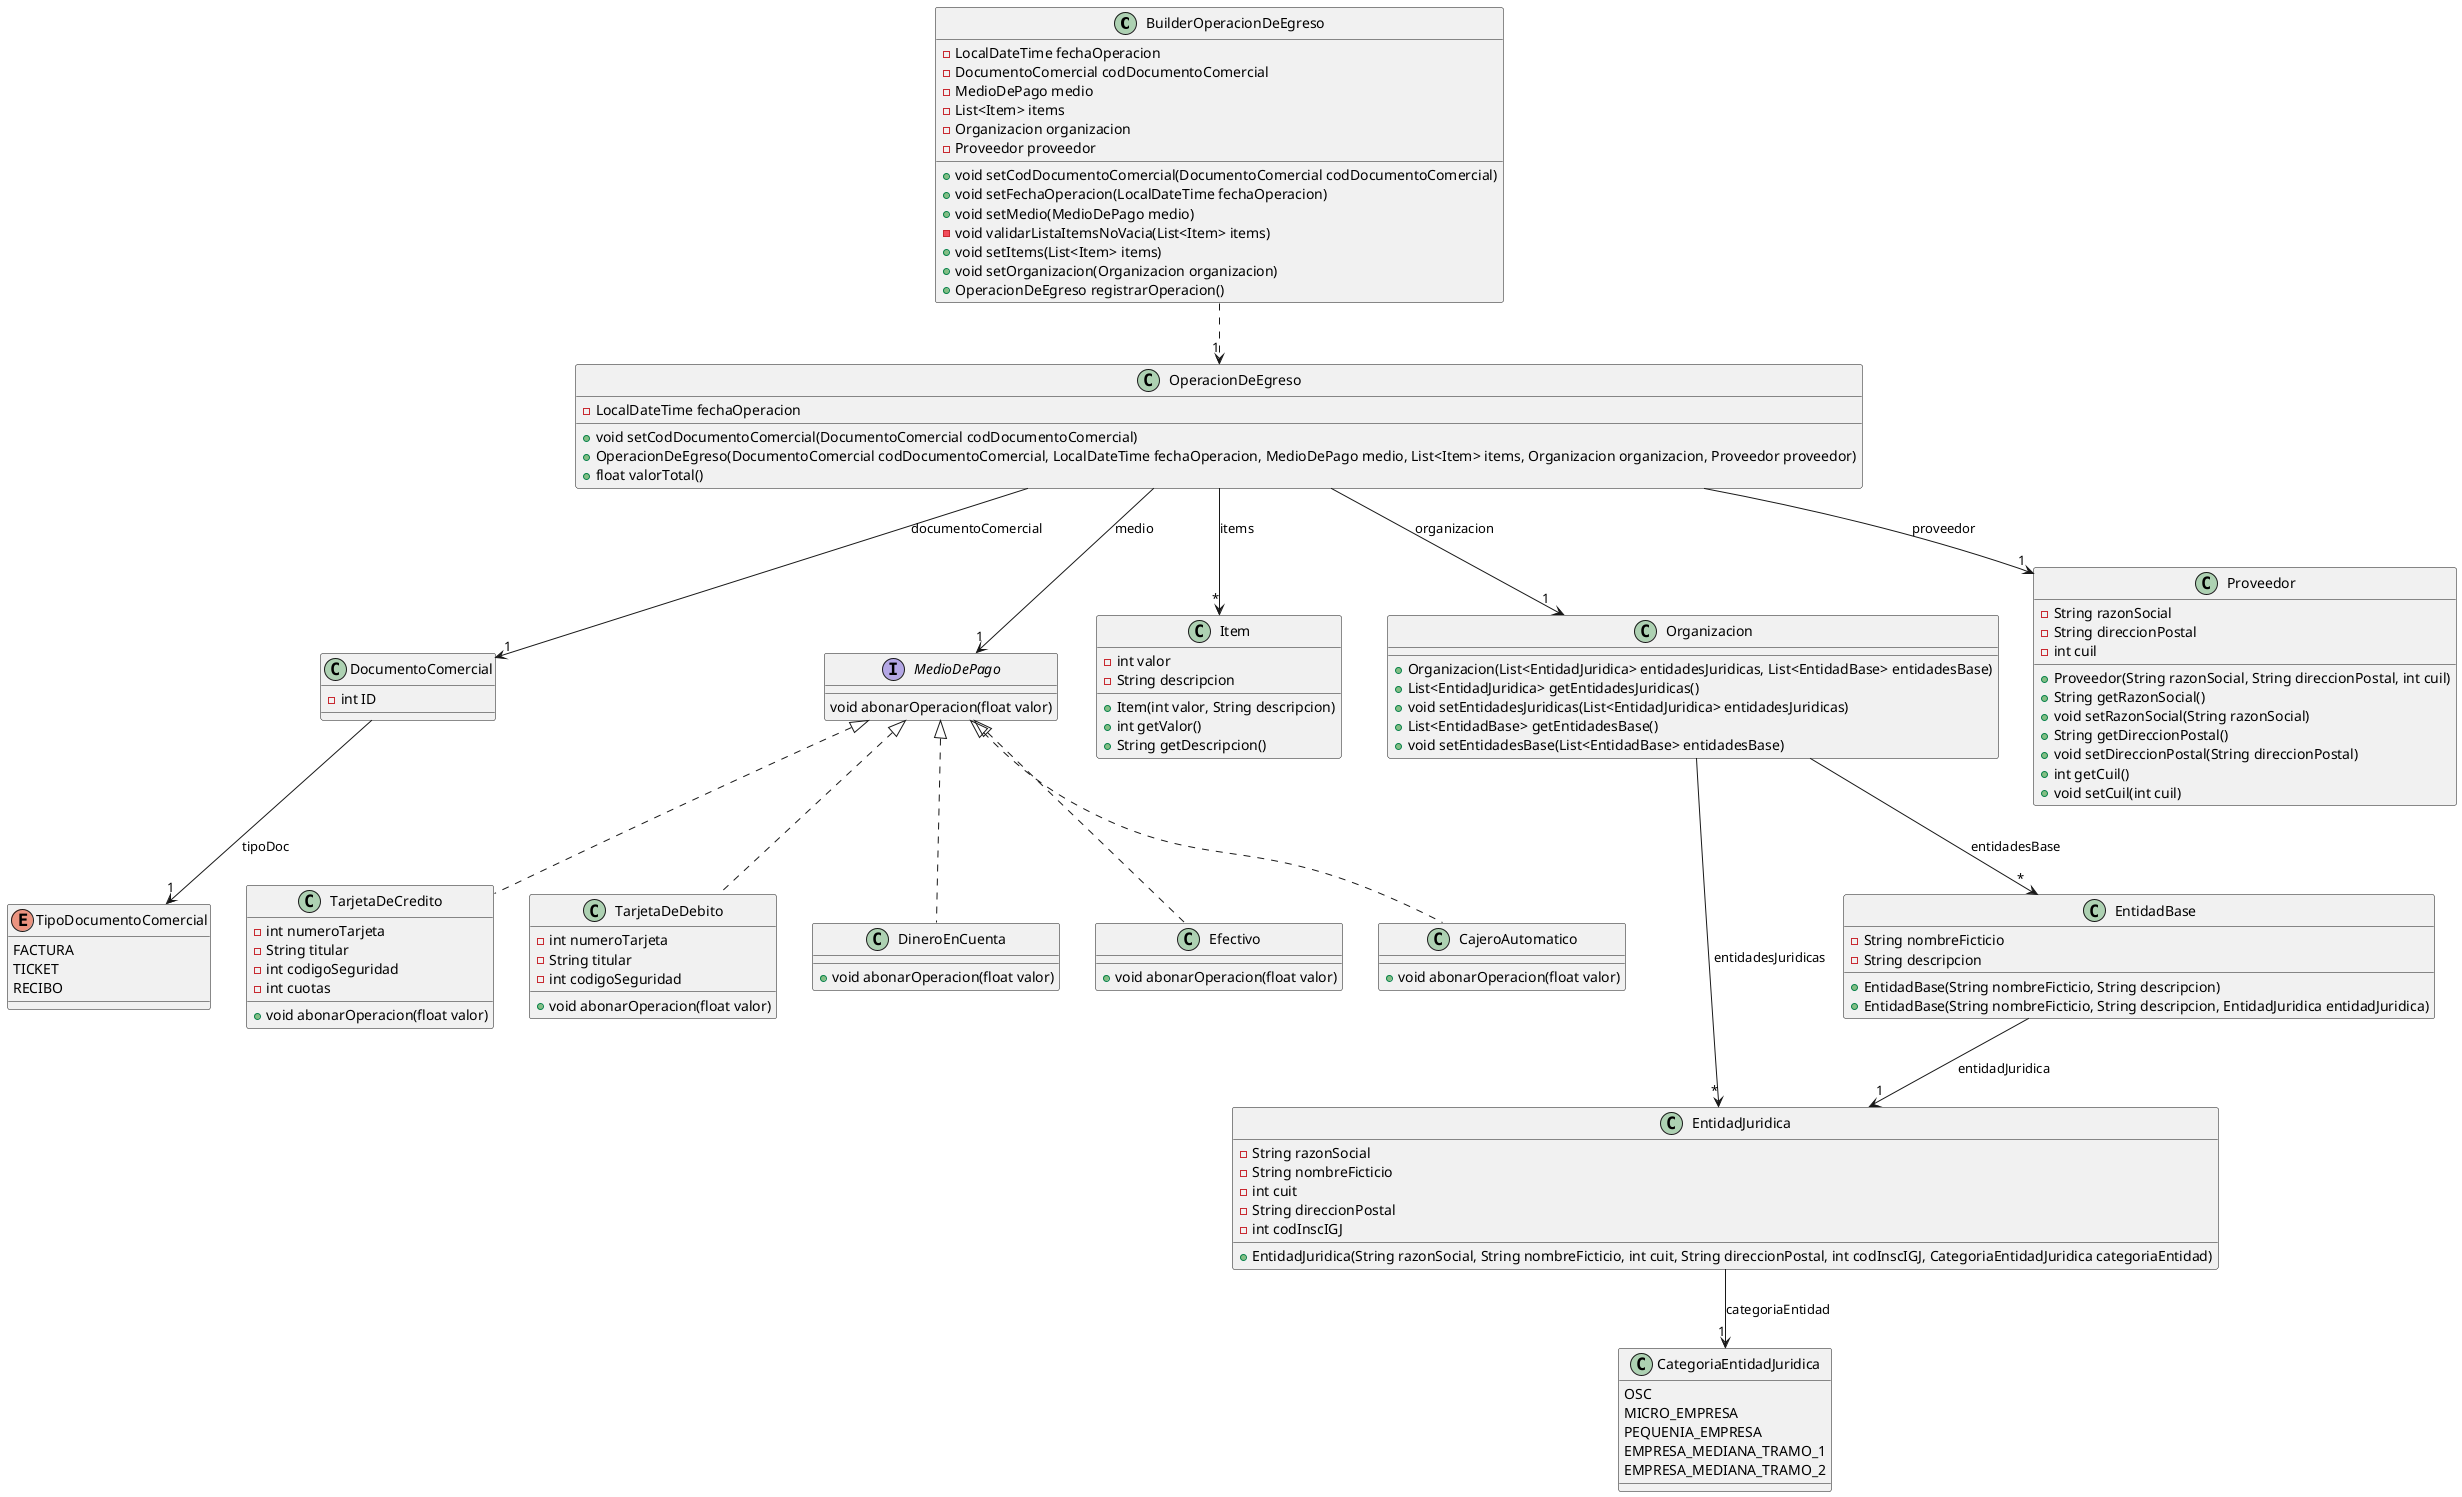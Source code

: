 @startuml
class BuilderOperacionDeEgreso [[java:model.BuilderOperacionDeEgreso]] {
	-LocalDateTime fechaOperacion
    -DocumentoComercial codDocumentoComercial
    -MedioDePago medio
    -List<Item> items
    -Organizacion organizacion
    -Proveedor proveedor
	+void setCodDocumentoComercial(DocumentoComercial codDocumentoComercial)
	+void setFechaOperacion(LocalDateTime fechaOperacion)
	+void setMedio(MedioDePago medio)
	-void validarListaItemsNoVacia(List<Item> items)
	+void setItems(List<Item> items)
	+void setOrganizacion(Organizacion organizacion)
	+OperacionDeEgreso registrarOperacion()
}

BuilderOperacionDeEgreso ..> "1" OperacionDeEgreso

class DocumentoComercial [[java:model.DocumentoComercial]] {
}

class MedioDePago [[java:model.MedioDePago]] {
}

class Item [[java:model.Item]] {
}

class Organizacion [[java:model.Organizacion]] {
}

class Proveedor [[java:model.Proveedor]] {
}

class TarjetaDeCredito [[java:model.TarjetaDeCredito]] {
	-int numeroTarjeta
	-String titular
	-int codigoSeguridad
	-int cuotas
	+void abonarOperacion(float valor)
}
interface MedioDePago [[java:model.MedioDePago]] {
}
MedioDePago <|.. TarjetaDeCredito
class TarjetaDeDebito [[java:model.TarjetaDeDebito]] {
	-int numeroTarjeta
	-String titular
	-int codigoSeguridad
	+void abonarOperacion(float valor)
}
interface MedioDePago [[java:model.MedioDePago]] {
}
MedioDePago <|.. TarjetaDeDebito
class DocumentoComercial [[java:model.DocumentoComercial]] {
	-int ID
}
class TipoDocumentoComercial [[java:model.TipoDocumentoComercial]] {
}
DocumentoComercial --> "1" TipoDocumentoComercial : tipoDoc
class DineroEnCuenta [[java:model.DineroEnCuenta]] {
	+void abonarOperacion(float valor)
}
interface MedioDePago [[java:model.MedioDePago]] {
}
MedioDePago <|.. DineroEnCuenta
interface MedioDePago [[java:model.MedioDePago]] {
	void abonarOperacion(float valor)
}
class OperacionDeEgreso [[java:model.OperacionDeEgreso]] {
	-LocalDateTime fechaOperacion
	+void setCodDocumentoComercial(DocumentoComercial codDocumentoComercial)
	+OperacionDeEgreso(DocumentoComercial codDocumentoComercial, LocalDateTime fechaOperacion, MedioDePago medio, List<Item> items, Organizacion organizacion, Proveedor proveedor)
	+float valorTotal()
}
class DocumentoComercial [[java:model.DocumentoComercial]] {
}
OperacionDeEgreso --> "1" DocumentoComercial : documentoComercial
class MedioDePago [[java:model.MedioDePago]] {
}
OperacionDeEgreso --> "1" MedioDePago : medio
class Item [[java:model.Item]] {
}
OperacionDeEgreso --> "*" Item : items
class Organizacion [[java:model.Organizacion]] {
}
OperacionDeEgreso --> "1" Organizacion : organizacion
class Proveedor [[java:model.Proveedor]] {
}
OperacionDeEgreso --> "1" Proveedor : proveedor
class Item [[java:model.Item]] {
	-int valor
	-String descripcion
	+Item(int valor, String descripcion)
	+int getValor()
	+String getDescripcion()
}
class Organizacion [[java:model.Organizacion]] {
	+Organizacion(List<EntidadJuridica> entidadesJuridicas, List<EntidadBase> entidadesBase)
	+List<EntidadJuridica> getEntidadesJuridicas()
	+void setEntidadesJuridicas(List<EntidadJuridica> entidadesJuridicas)
	+List<EntidadBase> getEntidadesBase()
	+void setEntidadesBase(List<EntidadBase> entidadesBase)
}
class EntidadJuridica [[java:model.EntidadJuridica]] {
}
Organizacion --> "*" EntidadJuridica : entidadesJuridicas
class EntidadBase [[java:model.EntidadBase]] {
}
Organizacion --> "*" EntidadBase : entidadesBase
enum CategoriaEntidadJuridica [[java:model.CategoriaEntidadJuridica]] {
	OSC
	MICRO_EMPRESA
	PEQUENIA_EMPRESA
	EMPRESA_MEDIANA_TRAMO_1
	EMPRESA_MEDIANA_TRAMO_2
}
class EntidadJuridica [[java:model.EntidadJuridica]] {
	-String razonSocial
	-String nombreFicticio
	-int cuit
	-String direccionPostal
	-int codInscIGJ
	+EntidadJuridica(String razonSocial, String nombreFicticio, int cuit, String direccionPostal, int codInscIGJ, CategoriaEntidadJuridica categoriaEntidad)
}
class CategoriaEntidadJuridica [[java:model.CategoriaEntidadJuridica]] {
}
EntidadJuridica --> "1" CategoriaEntidadJuridica : categoriaEntidad
class Efectivo [[java:model.Efectivo]] {
	+void abonarOperacion(float valor)
}
interface MedioDePago [[java:model.MedioDePago]] {
}
MedioDePago <|.. Efectivo
enum TipoDocumentoComercial [[java:model.TipoDocumentoComercial]] {
	FACTURA
	TICKET
	RECIBO
}
class EntidadBase [[java:model.EntidadBase]] {
	-String nombreFicticio
	-String descripcion
	+EntidadBase(String nombreFicticio, String descripcion)
	+EntidadBase(String nombreFicticio, String descripcion, EntidadJuridica entidadJuridica)
}
class EntidadJuridica [[java:model.EntidadJuridica]] {
}
EntidadBase --> "1" EntidadJuridica : entidadJuridica
class Proveedor [[java:model.Proveedor]] {
	-String razonSocial
	-String direccionPostal
	-int cuil
	+Proveedor(String razonSocial, String direccionPostal, int cuil)
	+String getRazonSocial()
	+void setRazonSocial(String razonSocial)
	+String getDireccionPostal()
	+void setDireccionPostal(String direccionPostal)
	+int getCuil()
	+void setCuil(int cuil)
}
class CajeroAutomatico [[java:model.CajeroAutomatico]] {
	+void abonarOperacion(float valor)
}
interface MedioDePago [[java:model.MedioDePago]] {
}
MedioDePago <|.. CajeroAutomatico
@enduml